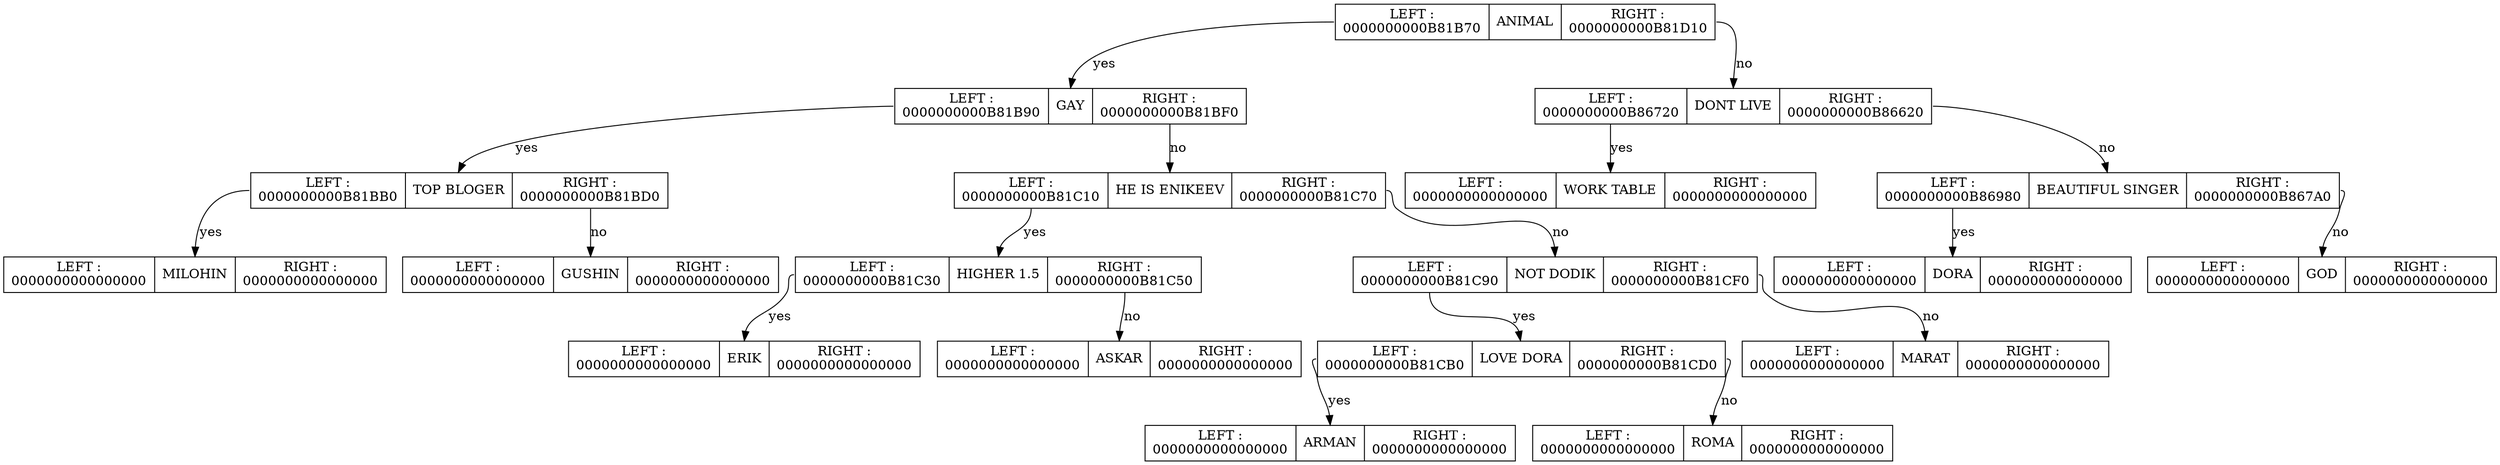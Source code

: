 	digraph dump_graph{
	rankdir=HR;
	INFO0000000000B813E0 [shape = record, label = " <left> LEFT :\n0000000000B81B70 | <name> ANIMAL | <right> RIGHT :\n0000000000B81D10"];
	INFO0000000000B81B70 [shape = record, label = " <left> LEFT :\n0000000000B81B90 | <name> GAY | <right> RIGHT :\n0000000000B81BF0"];
	INFO0000000000B813E0: <left> -> INFO0000000000B81B70: <name> [label = "yes"]
	INFO0000000000B81B90 [shape = record, label = " <left> LEFT :\n0000000000B81BB0 | <name> TOP BLOGER | <right> RIGHT :\n0000000000B81BD0"];
	INFO0000000000B81B70: <left> -> INFO0000000000B81B90: <name> [label = "yes"]
	INFO0000000000B81BB0 [shape = record, label = " <left> LEFT :\n0000000000000000 | <name> MILOHIN | <right> RIGHT :\n0000000000000000"];
	INFO0000000000B81B90: <left> -> INFO0000000000B81BB0: <name> [label = "yes"]
	INFO0000000000B81BD0 [shape = record, label = " <left> LEFT :\n0000000000000000 | <name> GUSHIN | <right> RIGHT :\n0000000000000000"];
	INFO0000000000B81B90: <right> -> INFO0000000000B81BD0: <name> [label = "no"]
	INFO0000000000B81BF0 [shape = record, label = " <left> LEFT :\n0000000000B81C10 | <name> HE IS ENIKEEV | <right> RIGHT :\n0000000000B81C70"];
	INFO0000000000B81B70: <right> -> INFO0000000000B81BF0: <name> [label = "no"]
	INFO0000000000B81C10 [shape = record, label = " <left> LEFT :\n0000000000B81C30 | <name> HIGHER 1.5 | <right> RIGHT :\n0000000000B81C50"];
	INFO0000000000B81BF0: <left> -> INFO0000000000B81C10: <name> [label = "yes"]
	INFO0000000000B81C30 [shape = record, label = " <left> LEFT :\n0000000000000000 | <name> ERIK | <right> RIGHT :\n0000000000000000"];
	INFO0000000000B81C10: <left> -> INFO0000000000B81C30: <name> [label = "yes"]
	INFO0000000000B81C50 [shape = record, label = " <left> LEFT :\n0000000000000000 | <name> ASKAR | <right> RIGHT :\n0000000000000000"];
	INFO0000000000B81C10: <right> -> INFO0000000000B81C50: <name> [label = "no"]
	INFO0000000000B81C70 [shape = record, label = " <left> LEFT :\n0000000000B81C90 | <name> NOT DODIK | <right> RIGHT :\n0000000000B81CF0"];
	INFO0000000000B81BF0: <right> -> INFO0000000000B81C70: <name> [label = "no"]
	INFO0000000000B81C90 [shape = record, label = " <left> LEFT :\n0000000000B81CB0 | <name> LOVE DORA | <right> RIGHT :\n0000000000B81CD0"];
	INFO0000000000B81C70: <left> -> INFO0000000000B81C90: <name> [label = "yes"]
	INFO0000000000B81CB0 [shape = record, label = " <left> LEFT :\n0000000000000000 | <name> ARMAN | <right> RIGHT :\n0000000000000000"];
	INFO0000000000B81C90: <left> -> INFO0000000000B81CB0: <name> [label = "yes"]
	INFO0000000000B81CD0 [shape = record, label = " <left> LEFT :\n0000000000000000 | <name> ROMA | <right> RIGHT :\n0000000000000000"];
	INFO0000000000B81C90: <right> -> INFO0000000000B81CD0: <name> [label = "no"]
	INFO0000000000B81CF0 [shape = record, label = " <left> LEFT :\n0000000000000000 | <name> MARAT | <right> RIGHT :\n0000000000000000"];
	INFO0000000000B81C70: <right> -> INFO0000000000B81CF0: <name> [label = "no"]
	INFO0000000000B81D10 [shape = record, label = " <left> LEFT :\n0000000000B86720 | <name> DONT LIVE | <right> RIGHT :\n0000000000B86620"];
	INFO0000000000B813E0: <right> -> INFO0000000000B81D10: <name> [label = "no"]
	INFO0000000000B86720 [shape = record, label = " <left> LEFT :\n0000000000000000 | <name> WORK TABLE | <right> RIGHT :\n0000000000000000"];
	INFO0000000000B81D10: <left> -> INFO0000000000B86720: <name> [label = "yes"]
	INFO0000000000B86620 [shape = record, label = " <left> LEFT :\n0000000000B86980 | <name> BEAUTIFUL SINGER | <right> RIGHT :\n0000000000B867A0"];
	INFO0000000000B81D10: <right> -> INFO0000000000B86620: <name> [label = "no"]
	INFO0000000000B86980 [shape = record, label = " <left> LEFT :\n0000000000000000 | <name> DORA | <right> RIGHT :\n0000000000000000"];
	INFO0000000000B86620: <left> -> INFO0000000000B86980: <name> [label = "yes"]
	INFO0000000000B867A0 [shape = record, label = " <left> LEFT :\n0000000000000000 | <name> GOD | <right> RIGHT :\n0000000000000000"];
	INFO0000000000B86620: <right> -> INFO0000000000B867A0: <name> [label = "no"]
	}